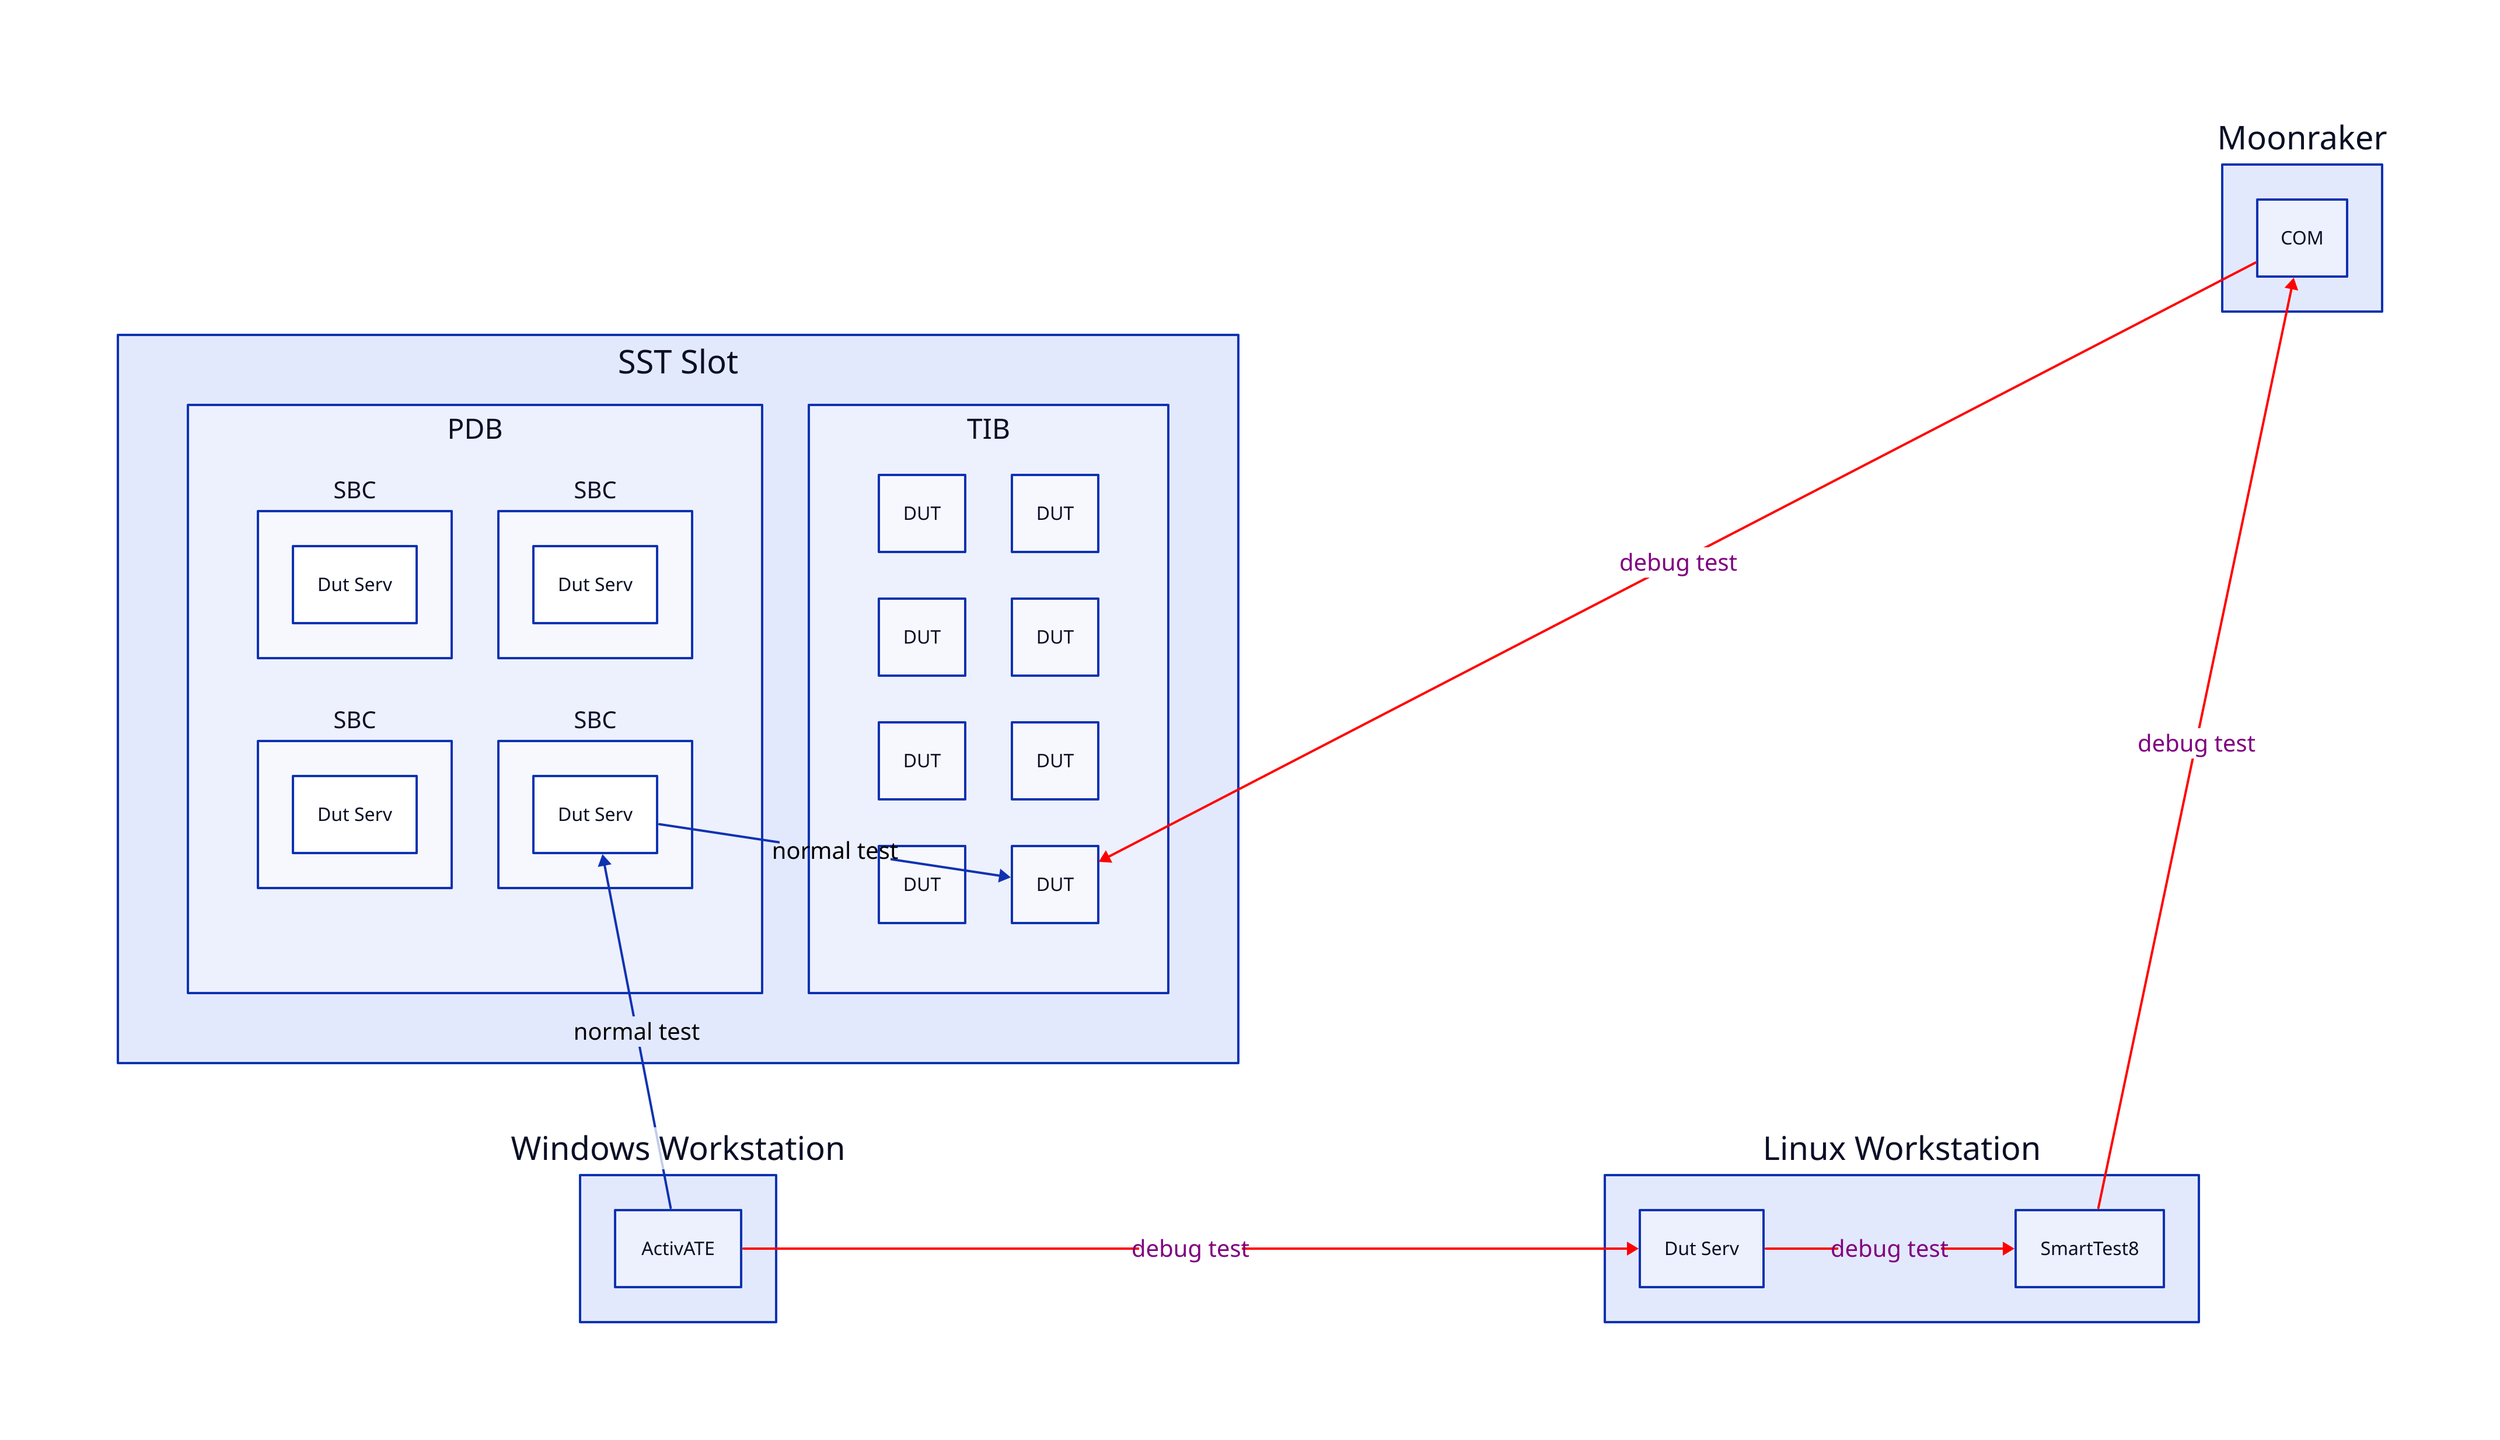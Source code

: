 direction: right

vars {
    DutServ: Dut Serv
}

classes {
    ConnLabel: {
        style: {
            font-size: 20
            font-color: black
        }
    }

    ConnLine: {
        style: {
            font-color: purple
            stroke: red
        }
    }
}

SST: SST Slot {
    # near: top-left   
    # grid-rows: 2
    grid-columns: 2

    PDB: "PDB" {
        # grid-rows: 2
        grid-columns: 2

        SBC1: SBC {
            DutServ: ${DutServ}
        }
        SBC2: SBC {
            DutServ: ${DutServ}
        }
        SBC3: SBC{
            DutServ: ${DutServ}
        }
        SBC4: SBC{
            DutServ: ${DutServ}
        }
    }

    TIB: "TIB" {
        # grid-rows: 2
        grid-columns: 2

        DUT1: DUT
        DUT2: DUT
        DUT3: DUT
        DUT4: DUT
        DUT5: DUT
        DUT6: DUT
        DUT7: DUT
        DUT8: DUT
    }   
}

WS: Windows Workstation  {
    # near: top-right
    ActivATE
}

LS: Linux Workstation {
    DutServ: ${DutServ}
    ST8: SmartTest8
}

Moonraker: {
    near: top-right
    COM
}

SST.TIB.DUT8 <- SST.PDB.SBC4.DutServ <- WS.ActivATE : normal test { class: ConnLabel }
SST.TIB.DUT8 <- Moonraker.COM <- LS.ST8 <- LS.DutServ <- WS.ActivATE : debug test { class: [ConnLabel; ConnLine] }
